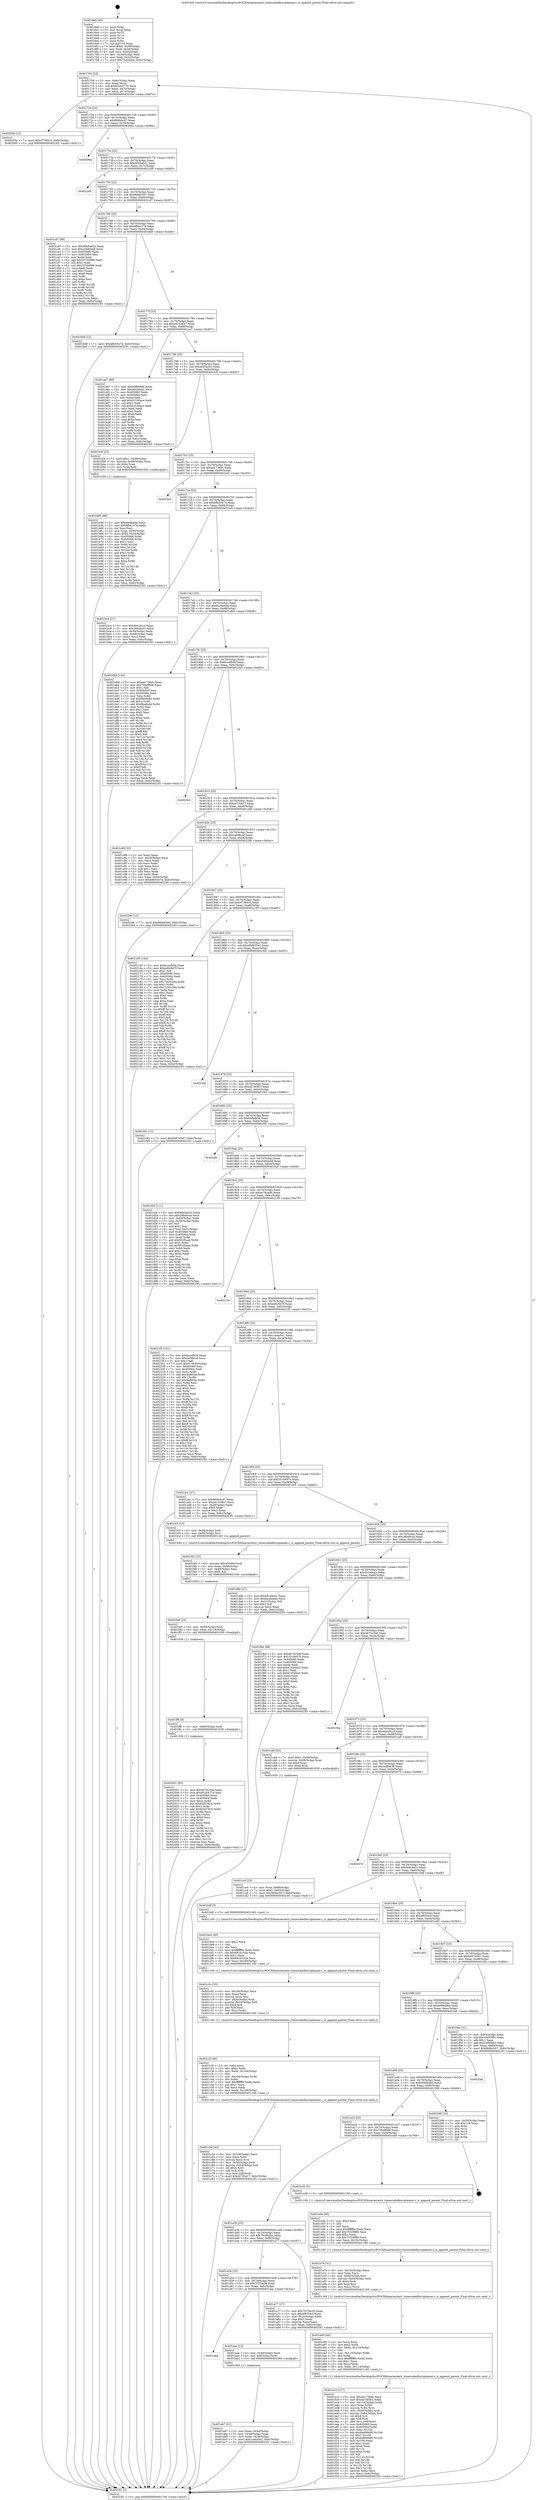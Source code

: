 digraph "0x4016e0" {
  label = "0x4016e0 (/mnt/c/Users/mathe/Desktop/tcc/POCII/binaries/extr_timescaledbsrcplanner.c_is_append_parent_Final-ollvm.out::main(0))"
  labelloc = "t"
  node[shape=record]

  Entry [label="",width=0.3,height=0.3,shape=circle,fillcolor=black,style=filled]
  "0x40170d" [label="{
     0x40170d [23]\l
     | [instrs]\l
     &nbsp;&nbsp;0x40170d \<+3\>: mov -0x6c(%rbp),%eax\l
     &nbsp;&nbsp;0x401710 \<+2\>: mov %eax,%ecx\l
     &nbsp;&nbsp;0x401712 \<+6\>: sub $0x832b477d,%ecx\l
     &nbsp;&nbsp;0x401718 \<+3\>: mov %eax,-0x70(%rbp)\l
     &nbsp;&nbsp;0x40171b \<+3\>: mov %ecx,-0x74(%rbp)\l
     &nbsp;&nbsp;0x40171e \<+6\>: je 000000000040205e \<main+0x97e\>\l
  }"]
  "0x40205e" [label="{
     0x40205e [12]\l
     | [instrs]\l
     &nbsp;&nbsp;0x40205e \<+7\>: movl $0xcf73841e,-0x6c(%rbp)\l
     &nbsp;&nbsp;0x402065 \<+5\>: jmp 00000000004023f1 \<main+0xd11\>\l
  }"]
  "0x401724" [label="{
     0x401724 [22]\l
     | [instrs]\l
     &nbsp;&nbsp;0x401724 \<+5\>: jmp 0000000000401729 \<main+0x49\>\l
     &nbsp;&nbsp;0x401729 \<+3\>: mov -0x70(%rbp),%eax\l
     &nbsp;&nbsp;0x40172c \<+5\>: sub $0x884b4c47,%eax\l
     &nbsp;&nbsp;0x401731 \<+3\>: mov %eax,-0x78(%rbp)\l
     &nbsp;&nbsp;0x401734 \<+6\>: je 000000000040206a \<main+0x98a\>\l
  }"]
  Exit [label="",width=0.3,height=0.3,shape=circle,fillcolor=black,style=filled,peripheries=2]
  "0x40206a" [label="{
     0x40206a\l
  }", style=dashed]
  "0x40173a" [label="{
     0x40173a [22]\l
     | [instrs]\l
     &nbsp;&nbsp;0x40173a \<+5\>: jmp 000000000040173f \<main+0x5f\>\l
     &nbsp;&nbsp;0x40173f \<+3\>: mov -0x70(%rbp),%eax\l
     &nbsp;&nbsp;0x401742 \<+5\>: sub $0x90b5a622,%eax\l
     &nbsp;&nbsp;0x401747 \<+3\>: mov %eax,-0x7c(%rbp)\l
     &nbsp;&nbsp;0x40174a \<+6\>: je 00000000004022d9 \<main+0xbf9\>\l
  }"]
  "0x402001" [label="{
     0x402001 [93]\l
     | [instrs]\l
     &nbsp;&nbsp;0x402001 \<+5\>: mov $0x4675c3dd,%eax\l
     &nbsp;&nbsp;0x402006 \<+5\>: mov $0x832b477d,%esi\l
     &nbsp;&nbsp;0x40200b \<+7\>: mov 0x405060,%ecx\l
     &nbsp;&nbsp;0x402012 \<+7\>: mov 0x405064,%edx\l
     &nbsp;&nbsp;0x402019 \<+3\>: mov %ecx,%r8d\l
     &nbsp;&nbsp;0x40201c \<+7\>: sub $0xfd2d7824,%r8d\l
     &nbsp;&nbsp;0x402023 \<+4\>: sub $0x1,%r8d\l
     &nbsp;&nbsp;0x402027 \<+7\>: add $0xfd2d7824,%r8d\l
     &nbsp;&nbsp;0x40202e \<+4\>: imul %r8d,%ecx\l
     &nbsp;&nbsp;0x402032 \<+3\>: and $0x1,%ecx\l
     &nbsp;&nbsp;0x402035 \<+3\>: cmp $0x0,%ecx\l
     &nbsp;&nbsp;0x402038 \<+4\>: sete %r9b\l
     &nbsp;&nbsp;0x40203c \<+3\>: cmp $0xa,%edx\l
     &nbsp;&nbsp;0x40203f \<+4\>: setl %r10b\l
     &nbsp;&nbsp;0x402043 \<+3\>: mov %r9b,%r11b\l
     &nbsp;&nbsp;0x402046 \<+3\>: and %r10b,%r11b\l
     &nbsp;&nbsp;0x402049 \<+3\>: xor %r10b,%r9b\l
     &nbsp;&nbsp;0x40204c \<+3\>: or %r9b,%r11b\l
     &nbsp;&nbsp;0x40204f \<+4\>: test $0x1,%r11b\l
     &nbsp;&nbsp;0x402053 \<+3\>: cmovne %esi,%eax\l
     &nbsp;&nbsp;0x402056 \<+3\>: mov %eax,-0x6c(%rbp)\l
     &nbsp;&nbsp;0x402059 \<+5\>: jmp 00000000004023f1 \<main+0xd11\>\l
  }"]
  "0x4022d9" [label="{
     0x4022d9\l
  }", style=dashed]
  "0x401750" [label="{
     0x401750 [22]\l
     | [instrs]\l
     &nbsp;&nbsp;0x401750 \<+5\>: jmp 0000000000401755 \<main+0x75\>\l
     &nbsp;&nbsp;0x401755 \<+3\>: mov -0x70(%rbp),%eax\l
     &nbsp;&nbsp;0x401758 \<+5\>: sub $0x9b9bc507,%eax\l
     &nbsp;&nbsp;0x40175d \<+3\>: mov %eax,-0x80(%rbp)\l
     &nbsp;&nbsp;0x401760 \<+6\>: je 0000000000401cd7 \<main+0x5f7\>\l
  }"]
  "0x401ff8" [label="{
     0x401ff8 [9]\l
     | [instrs]\l
     &nbsp;&nbsp;0x401ff8 \<+4\>: mov -0x60(%rbp),%rdi\l
     &nbsp;&nbsp;0x401ffc \<+5\>: call 0000000000401030 \<free@plt\>\l
     | [calls]\l
     &nbsp;&nbsp;0x401030 \{1\} (unknown)\l
  }"]
  "0x401cd7" [label="{
     0x401cd7 [88]\l
     | [instrs]\l
     &nbsp;&nbsp;0x401cd7 \<+5\>: mov $0x90b5a622,%eax\l
     &nbsp;&nbsp;0x401cdc \<+5\>: mov $0xe348cb48,%ecx\l
     &nbsp;&nbsp;0x401ce1 \<+7\>: mov 0x405060,%edx\l
     &nbsp;&nbsp;0x401ce8 \<+7\>: mov 0x405064,%esi\l
     &nbsp;&nbsp;0x401cef \<+2\>: mov %edx,%edi\l
     &nbsp;&nbsp;0x401cf1 \<+6\>: add $0x2375d999,%edi\l
     &nbsp;&nbsp;0x401cf7 \<+3\>: sub $0x1,%edi\l
     &nbsp;&nbsp;0x401cfa \<+6\>: sub $0x2375d999,%edi\l
     &nbsp;&nbsp;0x401d00 \<+3\>: imul %edi,%edx\l
     &nbsp;&nbsp;0x401d03 \<+3\>: and $0x1,%edx\l
     &nbsp;&nbsp;0x401d06 \<+3\>: cmp $0x0,%edx\l
     &nbsp;&nbsp;0x401d09 \<+4\>: sete %r8b\l
     &nbsp;&nbsp;0x401d0d \<+3\>: cmp $0xa,%esi\l
     &nbsp;&nbsp;0x401d10 \<+4\>: setl %r9b\l
     &nbsp;&nbsp;0x401d14 \<+3\>: mov %r8b,%r10b\l
     &nbsp;&nbsp;0x401d17 \<+3\>: and %r9b,%r10b\l
     &nbsp;&nbsp;0x401d1a \<+3\>: xor %r9b,%r8b\l
     &nbsp;&nbsp;0x401d1d \<+3\>: or %r8b,%r10b\l
     &nbsp;&nbsp;0x401d20 \<+4\>: test $0x1,%r10b\l
     &nbsp;&nbsp;0x401d24 \<+3\>: cmovne %ecx,%eax\l
     &nbsp;&nbsp;0x401d27 \<+3\>: mov %eax,-0x6c(%rbp)\l
     &nbsp;&nbsp;0x401d2a \<+5\>: jmp 00000000004023f1 \<main+0xd11\>\l
  }"]
  "0x401766" [label="{
     0x401766 [25]\l
     | [instrs]\l
     &nbsp;&nbsp;0x401766 \<+5\>: jmp 000000000040176b \<main+0x8b\>\l
     &nbsp;&nbsp;0x40176b \<+3\>: mov -0x70(%rbp),%eax\l
     &nbsp;&nbsp;0x40176e \<+5\>: sub $0x9f941378,%eax\l
     &nbsp;&nbsp;0x401773 \<+6\>: mov %eax,-0x84(%rbp)\l
     &nbsp;&nbsp;0x401779 \<+6\>: je 0000000000401bb8 \<main+0x4d8\>\l
  }"]
  "0x401fe9" [label="{
     0x401fe9 [15]\l
     | [instrs]\l
     &nbsp;&nbsp;0x401fe9 \<+4\>: mov -0x50(%rbp),%rdi\l
     &nbsp;&nbsp;0x401fed \<+6\>: mov %eax,-0x118(%rbp)\l
     &nbsp;&nbsp;0x401ff3 \<+5\>: call 0000000000401030 \<free@plt\>\l
     | [calls]\l
     &nbsp;&nbsp;0x401030 \{1\} (unknown)\l
  }"]
  "0x401bb8" [label="{
     0x401bb8 [12]\l
     | [instrs]\l
     &nbsp;&nbsp;0x401bb8 \<+7\>: movl $0xb8b55e7d,-0x6c(%rbp)\l
     &nbsp;&nbsp;0x401bbf \<+5\>: jmp 00000000004023f1 \<main+0xd11\>\l
  }"]
  "0x40177f" [label="{
     0x40177f [25]\l
     | [instrs]\l
     &nbsp;&nbsp;0x40177f \<+5\>: jmp 0000000000401784 \<main+0xa4\>\l
     &nbsp;&nbsp;0x401784 \<+3\>: mov -0x70(%rbp),%eax\l
     &nbsp;&nbsp;0x401787 \<+5\>: sub $0xa4153847,%eax\l
     &nbsp;&nbsp;0x40178c \<+6\>: mov %eax,-0x88(%rbp)\l
     &nbsp;&nbsp;0x401792 \<+6\>: je 0000000000401ae7 \<main+0x407\>\l
  }"]
  "0x401fd2" [label="{
     0x401fd2 [23]\l
     | [instrs]\l
     &nbsp;&nbsp;0x401fd2 \<+10\>: movabs $0x4030b6,%rdi\l
     &nbsp;&nbsp;0x401fdc \<+3\>: mov %eax,-0x68(%rbp)\l
     &nbsp;&nbsp;0x401fdf \<+3\>: mov -0x68(%rbp),%esi\l
     &nbsp;&nbsp;0x401fe2 \<+2\>: mov $0x0,%al\l
     &nbsp;&nbsp;0x401fe4 \<+5\>: call 0000000000401040 \<printf@plt\>\l
     | [calls]\l
     &nbsp;&nbsp;0x401040 \{1\} (unknown)\l
  }"]
  "0x401ae7" [label="{
     0x401ae7 [88]\l
     | [instrs]\l
     &nbsp;&nbsp;0x401ae7 \<+5\>: mov $0x60f9bb6e,%eax\l
     &nbsp;&nbsp;0x401aec \<+5\>: mov $0xa645acb2,%ecx\l
     &nbsp;&nbsp;0x401af1 \<+7\>: mov 0x405060,%edx\l
     &nbsp;&nbsp;0x401af8 \<+7\>: mov 0x405064,%esi\l
     &nbsp;&nbsp;0x401aff \<+2\>: mov %edx,%edi\l
     &nbsp;&nbsp;0x401b01 \<+6\>: add $0x61530ace,%edi\l
     &nbsp;&nbsp;0x401b07 \<+3\>: sub $0x1,%edi\l
     &nbsp;&nbsp;0x401b0a \<+6\>: sub $0x61530ace,%edi\l
     &nbsp;&nbsp;0x401b10 \<+3\>: imul %edi,%edx\l
     &nbsp;&nbsp;0x401b13 \<+3\>: and $0x1,%edx\l
     &nbsp;&nbsp;0x401b16 \<+3\>: cmp $0x0,%edx\l
     &nbsp;&nbsp;0x401b19 \<+4\>: sete %r8b\l
     &nbsp;&nbsp;0x401b1d \<+3\>: cmp $0xa,%esi\l
     &nbsp;&nbsp;0x401b20 \<+4\>: setl %r9b\l
     &nbsp;&nbsp;0x401b24 \<+3\>: mov %r8b,%r10b\l
     &nbsp;&nbsp;0x401b27 \<+3\>: and %r9b,%r10b\l
     &nbsp;&nbsp;0x401b2a \<+3\>: xor %r9b,%r8b\l
     &nbsp;&nbsp;0x401b2d \<+3\>: or %r8b,%r10b\l
     &nbsp;&nbsp;0x401b30 \<+4\>: test $0x1,%r10b\l
     &nbsp;&nbsp;0x401b34 \<+3\>: cmovne %ecx,%eax\l
     &nbsp;&nbsp;0x401b37 \<+3\>: mov %eax,-0x6c(%rbp)\l
     &nbsp;&nbsp;0x401b3a \<+5\>: jmp 00000000004023f1 \<main+0xd11\>\l
  }"]
  "0x401798" [label="{
     0x401798 [25]\l
     | [instrs]\l
     &nbsp;&nbsp;0x401798 \<+5\>: jmp 000000000040179d \<main+0xbd\>\l
     &nbsp;&nbsp;0x40179d \<+3\>: mov -0x70(%rbp),%eax\l
     &nbsp;&nbsp;0x4017a0 \<+5\>: sub $0xa645acb2,%eax\l
     &nbsp;&nbsp;0x4017a5 \<+6\>: mov %eax,-0x8c(%rbp)\l
     &nbsp;&nbsp;0x4017ab \<+6\>: je 0000000000401b3f \<main+0x45f\>\l
  }"]
  "0x401ec3" [label="{
     0x401ec3 [127]\l
     | [instrs]\l
     &nbsp;&nbsp;0x401ec3 \<+5\>: mov $0xad1736dc,%ecx\l
     &nbsp;&nbsp;0x401ec8 \<+5\>: mov $0xda7df361,%edx\l
     &nbsp;&nbsp;0x401ecd \<+7\>: mov -0x114(%rbp),%r8d\l
     &nbsp;&nbsp;0x401ed4 \<+4\>: imul %eax,%r8d\l
     &nbsp;&nbsp;0x401ed8 \<+3\>: movslq %r8d,%rsi\l
     &nbsp;&nbsp;0x401edb \<+4\>: mov -0x60(%rbp),%rdi\l
     &nbsp;&nbsp;0x401edf \<+4\>: movslq -0x64(%rbp),%r9\l
     &nbsp;&nbsp;0x401ee3 \<+4\>: shl $0x4,%r9\l
     &nbsp;&nbsp;0x401ee7 \<+3\>: add %r9,%rdi\l
     &nbsp;&nbsp;0x401eea \<+4\>: mov %rsi,0x8(%rdi)\l
     &nbsp;&nbsp;0x401eee \<+7\>: mov 0x405060,%eax\l
     &nbsp;&nbsp;0x401ef5 \<+8\>: mov 0x405064,%r8d\l
     &nbsp;&nbsp;0x401efd \<+3\>: mov %eax,%r10d\l
     &nbsp;&nbsp;0x401f00 \<+7\>: add $0xba699490,%r10d\l
     &nbsp;&nbsp;0x401f07 \<+4\>: sub $0x1,%r10d\l
     &nbsp;&nbsp;0x401f0b \<+7\>: sub $0xba699490,%r10d\l
     &nbsp;&nbsp;0x401f12 \<+4\>: imul %r10d,%eax\l
     &nbsp;&nbsp;0x401f16 \<+3\>: and $0x1,%eax\l
     &nbsp;&nbsp;0x401f19 \<+3\>: cmp $0x0,%eax\l
     &nbsp;&nbsp;0x401f1c \<+4\>: sete %r11b\l
     &nbsp;&nbsp;0x401f20 \<+4\>: cmp $0xa,%r8d\l
     &nbsp;&nbsp;0x401f24 \<+3\>: setl %bl\l
     &nbsp;&nbsp;0x401f27 \<+3\>: mov %r11b,%r14b\l
     &nbsp;&nbsp;0x401f2a \<+3\>: and %bl,%r14b\l
     &nbsp;&nbsp;0x401f2d \<+3\>: xor %bl,%r11b\l
     &nbsp;&nbsp;0x401f30 \<+3\>: or %r11b,%r14b\l
     &nbsp;&nbsp;0x401f33 \<+4\>: test $0x1,%r14b\l
     &nbsp;&nbsp;0x401f37 \<+3\>: cmovne %edx,%ecx\l
     &nbsp;&nbsp;0x401f3a \<+3\>: mov %ecx,-0x6c(%rbp)\l
     &nbsp;&nbsp;0x401f3d \<+5\>: jmp 00000000004023f1 \<main+0xd11\>\l
  }"]
  "0x401b3f" [label="{
     0x401b3f [23]\l
     | [instrs]\l
     &nbsp;&nbsp;0x401b3f \<+7\>: movl $0x1,-0x48(%rbp)\l
     &nbsp;&nbsp;0x401b46 \<+4\>: movslq -0x48(%rbp),%rax\l
     &nbsp;&nbsp;0x401b4a \<+4\>: shl $0x4,%rax\l
     &nbsp;&nbsp;0x401b4e \<+3\>: mov %rax,%rdi\l
     &nbsp;&nbsp;0x401b51 \<+5\>: call 0000000000401050 \<malloc@plt\>\l
     | [calls]\l
     &nbsp;&nbsp;0x401050 \{1\} (unknown)\l
  }"]
  "0x4017b1" [label="{
     0x4017b1 [25]\l
     | [instrs]\l
     &nbsp;&nbsp;0x4017b1 \<+5\>: jmp 00000000004017b6 \<main+0xd6\>\l
     &nbsp;&nbsp;0x4017b6 \<+3\>: mov -0x70(%rbp),%eax\l
     &nbsp;&nbsp;0x4017b9 \<+5\>: sub $0xad1736dc,%eax\l
     &nbsp;&nbsp;0x4017be \<+6\>: mov %eax,-0x90(%rbp)\l
     &nbsp;&nbsp;0x4017c4 \<+6\>: je 00000000004022e5 \<main+0xc05\>\l
  }"]
  "0x401e95" [label="{
     0x401e95 [46]\l
     | [instrs]\l
     &nbsp;&nbsp;0x401e95 \<+2\>: xor %ecx,%ecx\l
     &nbsp;&nbsp;0x401e97 \<+5\>: mov $0x2,%edx\l
     &nbsp;&nbsp;0x401e9c \<+6\>: mov %edx,-0x110(%rbp)\l
     &nbsp;&nbsp;0x401ea2 \<+1\>: cltd\l
     &nbsp;&nbsp;0x401ea3 \<+7\>: mov -0x110(%rbp),%r8d\l
     &nbsp;&nbsp;0x401eaa \<+3\>: idiv %r8d\l
     &nbsp;&nbsp;0x401ead \<+6\>: imul $0xfffffffe,%edx,%edx\l
     &nbsp;&nbsp;0x401eb3 \<+3\>: sub $0x1,%ecx\l
     &nbsp;&nbsp;0x401eb6 \<+2\>: sub %ecx,%edx\l
     &nbsp;&nbsp;0x401eb8 \<+6\>: mov %edx,-0x114(%rbp)\l
     &nbsp;&nbsp;0x401ebe \<+5\>: call 0000000000401160 \<next_i\>\l
     | [calls]\l
     &nbsp;&nbsp;0x401160 \{1\} (/mnt/c/Users/mathe/Desktop/tcc/POCII/binaries/extr_timescaledbsrcplanner.c_is_append_parent_Final-ollvm.out::next_i)\l
  }"]
  "0x4022e5" [label="{
     0x4022e5\l
  }", style=dashed]
  "0x4017ca" [label="{
     0x4017ca [25]\l
     | [instrs]\l
     &nbsp;&nbsp;0x4017ca \<+5\>: jmp 00000000004017cf \<main+0xef\>\l
     &nbsp;&nbsp;0x4017cf \<+3\>: mov -0x70(%rbp),%eax\l
     &nbsp;&nbsp;0x4017d2 \<+5\>: sub $0xb8b55e7d,%eax\l
     &nbsp;&nbsp;0x4017d7 \<+6\>: mov %eax,-0x94(%rbp)\l
     &nbsp;&nbsp;0x4017dd \<+6\>: je 0000000000401bc4 \<main+0x4e4\>\l
  }"]
  "0x401e76" [label="{
     0x401e76 [31]\l
     | [instrs]\l
     &nbsp;&nbsp;0x401e76 \<+6\>: mov -0x10c(%rbp),%ecx\l
     &nbsp;&nbsp;0x401e7c \<+3\>: imul %eax,%ecx\l
     &nbsp;&nbsp;0x401e7f \<+4\>: mov -0x60(%rbp),%rsi\l
     &nbsp;&nbsp;0x401e83 \<+4\>: movslq -0x64(%rbp),%rdi\l
     &nbsp;&nbsp;0x401e87 \<+4\>: shl $0x4,%rdi\l
     &nbsp;&nbsp;0x401e8b \<+3\>: add %rdi,%rsi\l
     &nbsp;&nbsp;0x401e8e \<+2\>: mov %ecx,(%rsi)\l
     &nbsp;&nbsp;0x401e90 \<+5\>: call 0000000000401160 \<next_i\>\l
     | [calls]\l
     &nbsp;&nbsp;0x401160 \{1\} (/mnt/c/Users/mathe/Desktop/tcc/POCII/binaries/extr_timescaledbsrcplanner.c_is_append_parent_Final-ollvm.out::next_i)\l
  }"]
  "0x401bc4" [label="{
     0x401bc4 [27]\l
     | [instrs]\l
     &nbsp;&nbsp;0x401bc4 \<+5\>: mov $0x4be2d1cf,%eax\l
     &nbsp;&nbsp;0x401bc9 \<+5\>: mov $0x4ebca431,%ecx\l
     &nbsp;&nbsp;0x401bce \<+3\>: mov -0x54(%rbp),%edx\l
     &nbsp;&nbsp;0x401bd1 \<+3\>: cmp -0x48(%rbp),%edx\l
     &nbsp;&nbsp;0x401bd4 \<+3\>: cmovl %ecx,%eax\l
     &nbsp;&nbsp;0x401bd7 \<+3\>: mov %eax,-0x6c(%rbp)\l
     &nbsp;&nbsp;0x401bda \<+5\>: jmp 00000000004023f1 \<main+0xd11\>\l
  }"]
  "0x4017e3" [label="{
     0x4017e3 [25]\l
     | [instrs]\l
     &nbsp;&nbsp;0x4017e3 \<+5\>: jmp 00000000004017e8 \<main+0x108\>\l
     &nbsp;&nbsp;0x4017e8 \<+3\>: mov -0x70(%rbp),%eax\l
     &nbsp;&nbsp;0x4017eb \<+5\>: sub $0xba3da4da,%eax\l
     &nbsp;&nbsp;0x4017f0 \<+6\>: mov %eax,-0x98(%rbp)\l
     &nbsp;&nbsp;0x4017f6 \<+6\>: je 0000000000401db9 \<main+0x6d9\>\l
  }"]
  "0x401e4e" [label="{
     0x401e4e [40]\l
     | [instrs]\l
     &nbsp;&nbsp;0x401e4e \<+5\>: mov $0x2,%ecx\l
     &nbsp;&nbsp;0x401e53 \<+1\>: cltd\l
     &nbsp;&nbsp;0x401e54 \<+2\>: idiv %ecx\l
     &nbsp;&nbsp;0x401e56 \<+6\>: imul $0xfffffffe,%edx,%ecx\l
     &nbsp;&nbsp;0x401e5c \<+6\>: add $0x75329f86,%ecx\l
     &nbsp;&nbsp;0x401e62 \<+3\>: add $0x1,%ecx\l
     &nbsp;&nbsp;0x401e65 \<+6\>: sub $0x75329f86,%ecx\l
     &nbsp;&nbsp;0x401e6b \<+6\>: mov %ecx,-0x10c(%rbp)\l
     &nbsp;&nbsp;0x401e71 \<+5\>: call 0000000000401160 \<next_i\>\l
     | [calls]\l
     &nbsp;&nbsp;0x401160 \{1\} (/mnt/c/Users/mathe/Desktop/tcc/POCII/binaries/extr_timescaledbsrcplanner.c_is_append_parent_Final-ollvm.out::next_i)\l
  }"]
  "0x401db9" [label="{
     0x401db9 [144]\l
     | [instrs]\l
     &nbsp;&nbsp;0x401db9 \<+5\>: mov $0xad1736dc,%eax\l
     &nbsp;&nbsp;0x401dbe \<+5\>: mov $0x70bd9fd6,%ecx\l
     &nbsp;&nbsp;0x401dc3 \<+2\>: mov $0x1,%dl\l
     &nbsp;&nbsp;0x401dc5 \<+7\>: mov 0x405060,%esi\l
     &nbsp;&nbsp;0x401dcc \<+7\>: mov 0x405064,%edi\l
     &nbsp;&nbsp;0x401dd3 \<+3\>: mov %esi,%r8d\l
     &nbsp;&nbsp;0x401dd6 \<+7\>: sub $0xf8eefe4d,%r8d\l
     &nbsp;&nbsp;0x401ddd \<+4\>: sub $0x1,%r8d\l
     &nbsp;&nbsp;0x401de1 \<+7\>: add $0xf8eefe4d,%r8d\l
     &nbsp;&nbsp;0x401de8 \<+4\>: imul %r8d,%esi\l
     &nbsp;&nbsp;0x401dec \<+3\>: and $0x1,%esi\l
     &nbsp;&nbsp;0x401def \<+3\>: cmp $0x0,%esi\l
     &nbsp;&nbsp;0x401df2 \<+4\>: sete %r9b\l
     &nbsp;&nbsp;0x401df6 \<+3\>: cmp $0xa,%edi\l
     &nbsp;&nbsp;0x401df9 \<+4\>: setl %r10b\l
     &nbsp;&nbsp;0x401dfd \<+3\>: mov %r9b,%r11b\l
     &nbsp;&nbsp;0x401e00 \<+4\>: xor $0xff,%r11b\l
     &nbsp;&nbsp;0x401e04 \<+3\>: mov %r10b,%bl\l
     &nbsp;&nbsp;0x401e07 \<+3\>: xor $0xff,%bl\l
     &nbsp;&nbsp;0x401e0a \<+3\>: xor $0x0,%dl\l
     &nbsp;&nbsp;0x401e0d \<+3\>: mov %r11b,%r14b\l
     &nbsp;&nbsp;0x401e10 \<+4\>: and $0x0,%r14b\l
     &nbsp;&nbsp;0x401e14 \<+3\>: and %dl,%r9b\l
     &nbsp;&nbsp;0x401e17 \<+3\>: mov %bl,%r15b\l
     &nbsp;&nbsp;0x401e1a \<+4\>: and $0x0,%r15b\l
     &nbsp;&nbsp;0x401e1e \<+3\>: and %dl,%r10b\l
     &nbsp;&nbsp;0x401e21 \<+3\>: or %r9b,%r14b\l
     &nbsp;&nbsp;0x401e24 \<+3\>: or %r10b,%r15b\l
     &nbsp;&nbsp;0x401e27 \<+3\>: xor %r15b,%r14b\l
     &nbsp;&nbsp;0x401e2a \<+3\>: or %bl,%r11b\l
     &nbsp;&nbsp;0x401e2d \<+4\>: xor $0xff,%r11b\l
     &nbsp;&nbsp;0x401e31 \<+3\>: or $0x0,%dl\l
     &nbsp;&nbsp;0x401e34 \<+3\>: and %dl,%r11b\l
     &nbsp;&nbsp;0x401e37 \<+3\>: or %r11b,%r14b\l
     &nbsp;&nbsp;0x401e3a \<+4\>: test $0x1,%r14b\l
     &nbsp;&nbsp;0x401e3e \<+3\>: cmovne %ecx,%eax\l
     &nbsp;&nbsp;0x401e41 \<+3\>: mov %eax,-0x6c(%rbp)\l
     &nbsp;&nbsp;0x401e44 \<+5\>: jmp 00000000004023f1 \<main+0xd11\>\l
  }"]
  "0x4017fc" [label="{
     0x4017fc [25]\l
     | [instrs]\l
     &nbsp;&nbsp;0x4017fc \<+5\>: jmp 0000000000401801 \<main+0x121\>\l
     &nbsp;&nbsp;0x401801 \<+3\>: mov -0x70(%rbp),%eax\l
     &nbsp;&nbsp;0x401804 \<+5\>: sub $0xbccefb5b,%eax\l
     &nbsp;&nbsp;0x401809 \<+6\>: mov %eax,-0x9c(%rbp)\l
     &nbsp;&nbsp;0x40180f \<+6\>: je 00000000004023e3 \<main+0xd03\>\l
  }"]
  "0x401cc0" [label="{
     0x401cc0 [23]\l
     | [instrs]\l
     &nbsp;&nbsp;0x401cc0 \<+4\>: mov %rax,-0x60(%rbp)\l
     &nbsp;&nbsp;0x401cc4 \<+7\>: movl $0x0,-0x64(%rbp)\l
     &nbsp;&nbsp;0x401ccb \<+7\>: movl $0x9b9bc507,-0x6c(%rbp)\l
     &nbsp;&nbsp;0x401cd2 \<+5\>: jmp 00000000004023f1 \<main+0xd11\>\l
  }"]
  "0x4023e3" [label="{
     0x4023e3\l
  }", style=dashed]
  "0x401815" [label="{
     0x401815 [25]\l
     | [instrs]\l
     &nbsp;&nbsp;0x401815 \<+5\>: jmp 000000000040181a \<main+0x13a\>\l
     &nbsp;&nbsp;0x40181a \<+3\>: mov -0x70(%rbp),%eax\l
     &nbsp;&nbsp;0x40181d \<+5\>: sub $0xcb735a17,%eax\l
     &nbsp;&nbsp;0x401822 \<+6\>: mov %eax,-0xa0(%rbp)\l
     &nbsp;&nbsp;0x401828 \<+6\>: je 0000000000401c88 \<main+0x5a8\>\l
  }"]
  "0x401c5d" [label="{
     0x401c5d [43]\l
     | [instrs]\l
     &nbsp;&nbsp;0x401c5d \<+6\>: mov -0x108(%rbp),%ecx\l
     &nbsp;&nbsp;0x401c63 \<+3\>: imul %eax,%ecx\l
     &nbsp;&nbsp;0x401c66 \<+3\>: movslq %ecx,%rsi\l
     &nbsp;&nbsp;0x401c69 \<+4\>: mov -0x50(%rbp),%rdi\l
     &nbsp;&nbsp;0x401c6d \<+4\>: movslq -0x54(%rbp),%r8\l
     &nbsp;&nbsp;0x401c71 \<+4\>: shl $0x4,%r8\l
     &nbsp;&nbsp;0x401c75 \<+3\>: add %r8,%rdi\l
     &nbsp;&nbsp;0x401c78 \<+4\>: mov %rsi,0x8(%rdi)\l
     &nbsp;&nbsp;0x401c7c \<+7\>: movl $0xcb735a17,-0x6c(%rbp)\l
     &nbsp;&nbsp;0x401c83 \<+5\>: jmp 00000000004023f1 \<main+0xd11\>\l
  }"]
  "0x401c88" [label="{
     0x401c88 [33]\l
     | [instrs]\l
     &nbsp;&nbsp;0x401c88 \<+2\>: xor %eax,%eax\l
     &nbsp;&nbsp;0x401c8a \<+3\>: mov -0x54(%rbp),%ecx\l
     &nbsp;&nbsp;0x401c8d \<+2\>: mov %eax,%edx\l
     &nbsp;&nbsp;0x401c8f \<+2\>: sub %ecx,%edx\l
     &nbsp;&nbsp;0x401c91 \<+2\>: mov %eax,%ecx\l
     &nbsp;&nbsp;0x401c93 \<+3\>: sub $0x1,%ecx\l
     &nbsp;&nbsp;0x401c96 \<+2\>: add %ecx,%edx\l
     &nbsp;&nbsp;0x401c98 \<+2\>: sub %edx,%eax\l
     &nbsp;&nbsp;0x401c9a \<+3\>: mov %eax,-0x54(%rbp)\l
     &nbsp;&nbsp;0x401c9d \<+7\>: movl $0xb8b55e7d,-0x6c(%rbp)\l
     &nbsp;&nbsp;0x401ca4 \<+5\>: jmp 00000000004023f1 \<main+0xd11\>\l
  }"]
  "0x40182e" [label="{
     0x40182e [25]\l
     | [instrs]\l
     &nbsp;&nbsp;0x40182e \<+5\>: jmp 0000000000401833 \<main+0x153\>\l
     &nbsp;&nbsp;0x401833 \<+3\>: mov -0x70(%rbp),%eax\l
     &nbsp;&nbsp;0x401836 \<+5\>: sub $0xce09bcaf,%eax\l
     &nbsp;&nbsp;0x40183b \<+6\>: mov %eax,-0xa4(%rbp)\l
     &nbsp;&nbsp;0x401841 \<+6\>: je 000000000040228c \<main+0xbac\>\l
  }"]
  "0x401c2f" [label="{
     0x401c2f [46]\l
     | [instrs]\l
     &nbsp;&nbsp;0x401c2f \<+2\>: xor %ecx,%ecx\l
     &nbsp;&nbsp;0x401c31 \<+5\>: mov $0x2,%edx\l
     &nbsp;&nbsp;0x401c36 \<+6\>: mov %edx,-0x104(%rbp)\l
     &nbsp;&nbsp;0x401c3c \<+1\>: cltd\l
     &nbsp;&nbsp;0x401c3d \<+7\>: mov -0x104(%rbp),%r9d\l
     &nbsp;&nbsp;0x401c44 \<+3\>: idiv %r9d\l
     &nbsp;&nbsp;0x401c47 \<+6\>: imul $0xfffffffe,%edx,%edx\l
     &nbsp;&nbsp;0x401c4d \<+3\>: sub $0x1,%ecx\l
     &nbsp;&nbsp;0x401c50 \<+2\>: sub %ecx,%edx\l
     &nbsp;&nbsp;0x401c52 \<+6\>: mov %edx,-0x108(%rbp)\l
     &nbsp;&nbsp;0x401c58 \<+5\>: call 0000000000401160 \<next_i\>\l
     | [calls]\l
     &nbsp;&nbsp;0x401160 \{1\} (/mnt/c/Users/mathe/Desktop/tcc/POCII/binaries/extr_timescaledbsrcplanner.c_is_append_parent_Final-ollvm.out::next_i)\l
  }"]
  "0x40228c" [label="{
     0x40228c [12]\l
     | [instrs]\l
     &nbsp;&nbsp;0x40228c \<+7\>: movl $0x66be646d,-0x6c(%rbp)\l
     &nbsp;&nbsp;0x402293 \<+5\>: jmp 00000000004023f1 \<main+0xd11\>\l
  }"]
  "0x401847" [label="{
     0x401847 [25]\l
     | [instrs]\l
     &nbsp;&nbsp;0x401847 \<+5\>: jmp 000000000040184c \<main+0x16c\>\l
     &nbsp;&nbsp;0x40184c \<+3\>: mov -0x70(%rbp),%eax\l
     &nbsp;&nbsp;0x40184f \<+5\>: sub $0xcf73841e,%eax\l
     &nbsp;&nbsp;0x401854 \<+6\>: mov %eax,-0xa8(%rbp)\l
     &nbsp;&nbsp;0x40185a \<+6\>: je 0000000000402165 \<main+0xa85\>\l
  }"]
  "0x401c0c" [label="{
     0x401c0c [35]\l
     | [instrs]\l
     &nbsp;&nbsp;0x401c0c \<+6\>: mov -0x100(%rbp),%ecx\l
     &nbsp;&nbsp;0x401c12 \<+3\>: imul %eax,%ecx\l
     &nbsp;&nbsp;0x401c15 \<+3\>: movslq %ecx,%rsi\l
     &nbsp;&nbsp;0x401c18 \<+4\>: mov -0x50(%rbp),%rdi\l
     &nbsp;&nbsp;0x401c1c \<+4\>: movslq -0x54(%rbp),%r8\l
     &nbsp;&nbsp;0x401c20 \<+4\>: shl $0x4,%r8\l
     &nbsp;&nbsp;0x401c24 \<+3\>: add %r8,%rdi\l
     &nbsp;&nbsp;0x401c27 \<+3\>: mov %rsi,(%rdi)\l
     &nbsp;&nbsp;0x401c2a \<+5\>: call 0000000000401160 \<next_i\>\l
     | [calls]\l
     &nbsp;&nbsp;0x401160 \{1\} (/mnt/c/Users/mathe/Desktop/tcc/POCII/binaries/extr_timescaledbsrcplanner.c_is_append_parent_Final-ollvm.out::next_i)\l
  }"]
  "0x402165" [label="{
     0x402165 [144]\l
     | [instrs]\l
     &nbsp;&nbsp;0x402165 \<+5\>: mov $0xbccefb5b,%eax\l
     &nbsp;&nbsp;0x40216a \<+5\>: mov $0xed6c6d7f,%ecx\l
     &nbsp;&nbsp;0x40216f \<+2\>: mov $0x1,%dl\l
     &nbsp;&nbsp;0x402171 \<+7\>: mov 0x405060,%esi\l
     &nbsp;&nbsp;0x402178 \<+7\>: mov 0x405064,%edi\l
     &nbsp;&nbsp;0x40217f \<+3\>: mov %esi,%r8d\l
     &nbsp;&nbsp;0x402182 \<+7\>: sub $0x72d3c284,%r8d\l
     &nbsp;&nbsp;0x402189 \<+4\>: sub $0x1,%r8d\l
     &nbsp;&nbsp;0x40218d \<+7\>: add $0x72d3c284,%r8d\l
     &nbsp;&nbsp;0x402194 \<+4\>: imul %r8d,%esi\l
     &nbsp;&nbsp;0x402198 \<+3\>: and $0x1,%esi\l
     &nbsp;&nbsp;0x40219b \<+3\>: cmp $0x0,%esi\l
     &nbsp;&nbsp;0x40219e \<+4\>: sete %r9b\l
     &nbsp;&nbsp;0x4021a2 \<+3\>: cmp $0xa,%edi\l
     &nbsp;&nbsp;0x4021a5 \<+4\>: setl %r10b\l
     &nbsp;&nbsp;0x4021a9 \<+3\>: mov %r9b,%r11b\l
     &nbsp;&nbsp;0x4021ac \<+4\>: xor $0xff,%r11b\l
     &nbsp;&nbsp;0x4021b0 \<+3\>: mov %r10b,%bl\l
     &nbsp;&nbsp;0x4021b3 \<+3\>: xor $0xff,%bl\l
     &nbsp;&nbsp;0x4021b6 \<+3\>: xor $0x1,%dl\l
     &nbsp;&nbsp;0x4021b9 \<+3\>: mov %r11b,%r14b\l
     &nbsp;&nbsp;0x4021bc \<+4\>: and $0xff,%r14b\l
     &nbsp;&nbsp;0x4021c0 \<+3\>: and %dl,%r9b\l
     &nbsp;&nbsp;0x4021c3 \<+3\>: mov %bl,%r15b\l
     &nbsp;&nbsp;0x4021c6 \<+4\>: and $0xff,%r15b\l
     &nbsp;&nbsp;0x4021ca \<+3\>: and %dl,%r10b\l
     &nbsp;&nbsp;0x4021cd \<+3\>: or %r9b,%r14b\l
     &nbsp;&nbsp;0x4021d0 \<+3\>: or %r10b,%r15b\l
     &nbsp;&nbsp;0x4021d3 \<+3\>: xor %r15b,%r14b\l
     &nbsp;&nbsp;0x4021d6 \<+3\>: or %bl,%r11b\l
     &nbsp;&nbsp;0x4021d9 \<+4\>: xor $0xff,%r11b\l
     &nbsp;&nbsp;0x4021dd \<+3\>: or $0x1,%dl\l
     &nbsp;&nbsp;0x4021e0 \<+3\>: and %dl,%r11b\l
     &nbsp;&nbsp;0x4021e3 \<+3\>: or %r11b,%r14b\l
     &nbsp;&nbsp;0x4021e6 \<+4\>: test $0x1,%r14b\l
     &nbsp;&nbsp;0x4021ea \<+3\>: cmovne %ecx,%eax\l
     &nbsp;&nbsp;0x4021ed \<+3\>: mov %eax,-0x6c(%rbp)\l
     &nbsp;&nbsp;0x4021f0 \<+5\>: jmp 00000000004023f1 \<main+0xd11\>\l
  }"]
  "0x401860" [label="{
     0x401860 [25]\l
     | [instrs]\l
     &nbsp;&nbsp;0x401860 \<+5\>: jmp 0000000000401865 \<main+0x185\>\l
     &nbsp;&nbsp;0x401865 \<+3\>: mov -0x70(%rbp),%eax\l
     &nbsp;&nbsp;0x401868 \<+5\>: sub $0xd5dd3541,%eax\l
     &nbsp;&nbsp;0x40186d \<+6\>: mov %eax,-0xac(%rbp)\l
     &nbsp;&nbsp;0x401873 \<+6\>: je 00000000004023d2 \<main+0xcf2\>\l
  }"]
  "0x401be4" [label="{
     0x401be4 [40]\l
     | [instrs]\l
     &nbsp;&nbsp;0x401be4 \<+5\>: mov $0x2,%ecx\l
     &nbsp;&nbsp;0x401be9 \<+1\>: cltd\l
     &nbsp;&nbsp;0x401bea \<+2\>: idiv %ecx\l
     &nbsp;&nbsp;0x401bec \<+6\>: imul $0xfffffffe,%edx,%ecx\l
     &nbsp;&nbsp;0x401bf2 \<+6\>: sub $0x6816102e,%ecx\l
     &nbsp;&nbsp;0x401bf8 \<+3\>: add $0x1,%ecx\l
     &nbsp;&nbsp;0x401bfb \<+6\>: add $0x6816102e,%ecx\l
     &nbsp;&nbsp;0x401c01 \<+6\>: mov %ecx,-0x100(%rbp)\l
     &nbsp;&nbsp;0x401c07 \<+5\>: call 0000000000401160 \<next_i\>\l
     | [calls]\l
     &nbsp;&nbsp;0x401160 \{1\} (/mnt/c/Users/mathe/Desktop/tcc/POCII/binaries/extr_timescaledbsrcplanner.c_is_append_parent_Final-ollvm.out::next_i)\l
  }"]
  "0x4023d2" [label="{
     0x4023d2\l
  }", style=dashed]
  "0x401879" [label="{
     0x401879 [25]\l
     | [instrs]\l
     &nbsp;&nbsp;0x401879 \<+5\>: jmp 000000000040187e \<main+0x19e\>\l
     &nbsp;&nbsp;0x40187e \<+3\>: mov -0x70(%rbp),%eax\l
     &nbsp;&nbsp;0x401881 \<+5\>: sub $0xda7df361,%eax\l
     &nbsp;&nbsp;0x401886 \<+6\>: mov %eax,-0xb0(%rbp)\l
     &nbsp;&nbsp;0x40188c \<+6\>: je 0000000000401f42 \<main+0x862\>\l
  }"]
  "0x401b56" [label="{
     0x401b56 [98]\l
     | [instrs]\l
     &nbsp;&nbsp;0x401b56 \<+5\>: mov $0x60f9bb6e,%ecx\l
     &nbsp;&nbsp;0x401b5b \<+5\>: mov $0x9f941378,%edx\l
     &nbsp;&nbsp;0x401b60 \<+2\>: xor %esi,%esi\l
     &nbsp;&nbsp;0x401b62 \<+4\>: mov %rax,-0x50(%rbp)\l
     &nbsp;&nbsp;0x401b66 \<+7\>: movl $0x0,-0x54(%rbp)\l
     &nbsp;&nbsp;0x401b6d \<+8\>: mov 0x405060,%r8d\l
     &nbsp;&nbsp;0x401b75 \<+8\>: mov 0x405064,%r9d\l
     &nbsp;&nbsp;0x401b7d \<+3\>: sub $0x1,%esi\l
     &nbsp;&nbsp;0x401b80 \<+3\>: mov %r8d,%r10d\l
     &nbsp;&nbsp;0x401b83 \<+3\>: add %esi,%r10d\l
     &nbsp;&nbsp;0x401b86 \<+4\>: imul %r10d,%r8d\l
     &nbsp;&nbsp;0x401b8a \<+4\>: and $0x1,%r8d\l
     &nbsp;&nbsp;0x401b8e \<+4\>: cmp $0x0,%r8d\l
     &nbsp;&nbsp;0x401b92 \<+4\>: sete %r11b\l
     &nbsp;&nbsp;0x401b96 \<+4\>: cmp $0xa,%r9d\l
     &nbsp;&nbsp;0x401b9a \<+3\>: setl %bl\l
     &nbsp;&nbsp;0x401b9d \<+3\>: mov %r11b,%r14b\l
     &nbsp;&nbsp;0x401ba0 \<+3\>: and %bl,%r14b\l
     &nbsp;&nbsp;0x401ba3 \<+3\>: xor %bl,%r11b\l
     &nbsp;&nbsp;0x401ba6 \<+3\>: or %r11b,%r14b\l
     &nbsp;&nbsp;0x401ba9 \<+4\>: test $0x1,%r14b\l
     &nbsp;&nbsp;0x401bad \<+3\>: cmovne %edx,%ecx\l
     &nbsp;&nbsp;0x401bb0 \<+3\>: mov %ecx,-0x6c(%rbp)\l
     &nbsp;&nbsp;0x401bb3 \<+5\>: jmp 00000000004023f1 \<main+0xd11\>\l
  }"]
  "0x401f42" [label="{
     0x401f42 [12]\l
     | [instrs]\l
     &nbsp;&nbsp;0x401f42 \<+7\>: movl $0x6067d3d7,-0x6c(%rbp)\l
     &nbsp;&nbsp;0x401f49 \<+5\>: jmp 00000000004023f1 \<main+0xd11\>\l
  }"]
  "0x401892" [label="{
     0x401892 [25]\l
     | [instrs]\l
     &nbsp;&nbsp;0x401892 \<+5\>: jmp 0000000000401897 \<main+0x1b7\>\l
     &nbsp;&nbsp;0x401897 \<+3\>: mov -0x70(%rbp),%eax\l
     &nbsp;&nbsp;0x40189a \<+5\>: sub $0xdefbfb5d,%eax\l
     &nbsp;&nbsp;0x40189f \<+6\>: mov %eax,-0xb4(%rbp)\l
     &nbsp;&nbsp;0x4018a5 \<+6\>: je 00000000004020fc \<main+0xa1c\>\l
  }"]
  "0x401ab7" [label="{
     0x401ab7 [21]\l
     | [instrs]\l
     &nbsp;&nbsp;0x401ab7 \<+3\>: mov %eax,-0x44(%rbp)\l
     &nbsp;&nbsp;0x401aba \<+3\>: mov -0x44(%rbp),%eax\l
     &nbsp;&nbsp;0x401abd \<+3\>: mov %eax,-0x28(%rbp)\l
     &nbsp;&nbsp;0x401ac0 \<+7\>: movl $0x1ca4a5e1,-0x6c(%rbp)\l
     &nbsp;&nbsp;0x401ac7 \<+5\>: jmp 00000000004023f1 \<main+0xd11\>\l
  }"]
  "0x4020fc" [label="{
     0x4020fc\l
  }", style=dashed]
  "0x4018ab" [label="{
     0x4018ab [25]\l
     | [instrs]\l
     &nbsp;&nbsp;0x4018ab \<+5\>: jmp 00000000004018b0 \<main+0x1d0\>\l
     &nbsp;&nbsp;0x4018b0 \<+3\>: mov -0x70(%rbp),%eax\l
     &nbsp;&nbsp;0x4018b3 \<+5\>: sub $0xe348cb48,%eax\l
     &nbsp;&nbsp;0x4018b8 \<+6\>: mov %eax,-0xb8(%rbp)\l
     &nbsp;&nbsp;0x4018be \<+6\>: je 0000000000401d2f \<main+0x64f\>\l
  }"]
  "0x401a6d" [label="{
     0x401a6d\l
  }", style=dashed]
  "0x401d2f" [label="{
     0x401d2f [111]\l
     | [instrs]\l
     &nbsp;&nbsp;0x401d2f \<+5\>: mov $0x90b5a622,%eax\l
     &nbsp;&nbsp;0x401d34 \<+5\>: mov $0x38b9fcae,%ecx\l
     &nbsp;&nbsp;0x401d39 \<+3\>: mov -0x64(%rbp),%edx\l
     &nbsp;&nbsp;0x401d3c \<+3\>: cmp -0x58(%rbp),%edx\l
     &nbsp;&nbsp;0x401d3f \<+4\>: setl %sil\l
     &nbsp;&nbsp;0x401d43 \<+4\>: and $0x1,%sil\l
     &nbsp;&nbsp;0x401d47 \<+4\>: mov %sil,-0x21(%rbp)\l
     &nbsp;&nbsp;0x401d4b \<+7\>: mov 0x405060,%edx\l
     &nbsp;&nbsp;0x401d52 \<+7\>: mov 0x405064,%edi\l
     &nbsp;&nbsp;0x401d59 \<+3\>: mov %edx,%r8d\l
     &nbsp;&nbsp;0x401d5c \<+7\>: add $0xf01f5aae,%r8d\l
     &nbsp;&nbsp;0x401d63 \<+4\>: sub $0x1,%r8d\l
     &nbsp;&nbsp;0x401d67 \<+7\>: sub $0xf01f5aae,%r8d\l
     &nbsp;&nbsp;0x401d6e \<+4\>: imul %r8d,%edx\l
     &nbsp;&nbsp;0x401d72 \<+3\>: and $0x1,%edx\l
     &nbsp;&nbsp;0x401d75 \<+3\>: cmp $0x0,%edx\l
     &nbsp;&nbsp;0x401d78 \<+4\>: sete %sil\l
     &nbsp;&nbsp;0x401d7c \<+3\>: cmp $0xa,%edi\l
     &nbsp;&nbsp;0x401d7f \<+4\>: setl %r9b\l
     &nbsp;&nbsp;0x401d83 \<+3\>: mov %sil,%r10b\l
     &nbsp;&nbsp;0x401d86 \<+3\>: and %r9b,%r10b\l
     &nbsp;&nbsp;0x401d89 \<+3\>: xor %r9b,%sil\l
     &nbsp;&nbsp;0x401d8c \<+3\>: or %sil,%r10b\l
     &nbsp;&nbsp;0x401d8f \<+4\>: test $0x1,%r10b\l
     &nbsp;&nbsp;0x401d93 \<+3\>: cmovne %ecx,%eax\l
     &nbsp;&nbsp;0x401d96 \<+3\>: mov %eax,-0x6c(%rbp)\l
     &nbsp;&nbsp;0x401d99 \<+5\>: jmp 00000000004023f1 \<main+0xd11\>\l
  }"]
  "0x4018c4" [label="{
     0x4018c4 [25]\l
     | [instrs]\l
     &nbsp;&nbsp;0x4018c4 \<+5\>: jmp 00000000004018c9 \<main+0x1e9\>\l
     &nbsp;&nbsp;0x4018c9 \<+3\>: mov -0x70(%rbp),%eax\l
     &nbsp;&nbsp;0x4018cc \<+5\>: sub $0xec78cad0,%eax\l
     &nbsp;&nbsp;0x4018d1 \<+6\>: mov %eax,-0xbc(%rbp)\l
     &nbsp;&nbsp;0x4018d7 \<+6\>: je 0000000000402159 \<main+0xa79\>\l
  }"]
  "0x401aaa" [label="{
     0x401aaa [13]\l
     | [instrs]\l
     &nbsp;&nbsp;0x401aaa \<+4\>: mov -0x40(%rbp),%rax\l
     &nbsp;&nbsp;0x401aae \<+4\>: mov 0x8(%rax),%rdi\l
     &nbsp;&nbsp;0x401ab2 \<+5\>: call 0000000000401060 \<atoi@plt\>\l
     | [calls]\l
     &nbsp;&nbsp;0x401060 \{1\} (unknown)\l
  }"]
  "0x402159" [label="{
     0x402159\l
  }", style=dashed]
  "0x4018dd" [label="{
     0x4018dd [25]\l
     | [instrs]\l
     &nbsp;&nbsp;0x4018dd \<+5\>: jmp 00000000004018e2 \<main+0x202\>\l
     &nbsp;&nbsp;0x4018e2 \<+3\>: mov -0x70(%rbp),%eax\l
     &nbsp;&nbsp;0x4018e5 \<+5\>: sub $0xed6c6d7f,%eax\l
     &nbsp;&nbsp;0x4018ea \<+6\>: mov %eax,-0xc0(%rbp)\l
     &nbsp;&nbsp;0x4018f0 \<+6\>: je 00000000004021f5 \<main+0xb15\>\l
  }"]
  "0x4016e0" [label="{
     0x4016e0 [45]\l
     | [instrs]\l
     &nbsp;&nbsp;0x4016e0 \<+1\>: push %rbp\l
     &nbsp;&nbsp;0x4016e1 \<+3\>: mov %rsp,%rbp\l
     &nbsp;&nbsp;0x4016e4 \<+2\>: push %r15\l
     &nbsp;&nbsp;0x4016e6 \<+2\>: push %r14\l
     &nbsp;&nbsp;0x4016e8 \<+2\>: push %r12\l
     &nbsp;&nbsp;0x4016ea \<+1\>: push %rbx\l
     &nbsp;&nbsp;0x4016eb \<+7\>: sub $0x110,%rsp\l
     &nbsp;&nbsp;0x4016f2 \<+7\>: movl $0x0,-0x30(%rbp)\l
     &nbsp;&nbsp;0x4016f9 \<+3\>: mov %edi,-0x34(%rbp)\l
     &nbsp;&nbsp;0x4016fc \<+4\>: mov %rsi,-0x40(%rbp)\l
     &nbsp;&nbsp;0x401700 \<+3\>: mov -0x34(%rbp),%edi\l
     &nbsp;&nbsp;0x401703 \<+3\>: mov %edi,-0x2c(%rbp)\l
     &nbsp;&nbsp;0x401706 \<+7\>: movl $0x75cb42be,-0x6c(%rbp)\l
  }"]
  "0x4021f5" [label="{
     0x4021f5 [151]\l
     | [instrs]\l
     &nbsp;&nbsp;0x4021f5 \<+5\>: mov $0xbccefb5b,%eax\l
     &nbsp;&nbsp;0x4021fa \<+5\>: mov $0xce09bcaf,%ecx\l
     &nbsp;&nbsp;0x4021ff \<+2\>: mov $0x1,%dl\l
     &nbsp;&nbsp;0x402201 \<+7\>: movl $0x0,-0x30(%rbp)\l
     &nbsp;&nbsp;0x402208 \<+7\>: mov 0x405060,%esi\l
     &nbsp;&nbsp;0x40220f \<+7\>: mov 0x405064,%edi\l
     &nbsp;&nbsp;0x402216 \<+3\>: mov %esi,%r8d\l
     &nbsp;&nbsp;0x402219 \<+7\>: add $0x4af604a,%r8d\l
     &nbsp;&nbsp;0x402220 \<+4\>: sub $0x1,%r8d\l
     &nbsp;&nbsp;0x402224 \<+7\>: sub $0x4af604a,%r8d\l
     &nbsp;&nbsp;0x40222b \<+4\>: imul %r8d,%esi\l
     &nbsp;&nbsp;0x40222f \<+3\>: and $0x1,%esi\l
     &nbsp;&nbsp;0x402232 \<+3\>: cmp $0x0,%esi\l
     &nbsp;&nbsp;0x402235 \<+4\>: sete %r9b\l
     &nbsp;&nbsp;0x402239 \<+3\>: cmp $0xa,%edi\l
     &nbsp;&nbsp;0x40223c \<+4\>: setl %r10b\l
     &nbsp;&nbsp;0x402240 \<+3\>: mov %r9b,%r11b\l
     &nbsp;&nbsp;0x402243 \<+4\>: xor $0xff,%r11b\l
     &nbsp;&nbsp;0x402247 \<+3\>: mov %r10b,%bl\l
     &nbsp;&nbsp;0x40224a \<+3\>: xor $0xff,%bl\l
     &nbsp;&nbsp;0x40224d \<+3\>: xor $0x1,%dl\l
     &nbsp;&nbsp;0x402250 \<+3\>: mov %r11b,%r14b\l
     &nbsp;&nbsp;0x402253 \<+4\>: and $0xff,%r14b\l
     &nbsp;&nbsp;0x402257 \<+3\>: and %dl,%r9b\l
     &nbsp;&nbsp;0x40225a \<+3\>: mov %bl,%r15b\l
     &nbsp;&nbsp;0x40225d \<+4\>: and $0xff,%r15b\l
     &nbsp;&nbsp;0x402261 \<+3\>: and %dl,%r10b\l
     &nbsp;&nbsp;0x402264 \<+3\>: or %r9b,%r14b\l
     &nbsp;&nbsp;0x402267 \<+3\>: or %r10b,%r15b\l
     &nbsp;&nbsp;0x40226a \<+3\>: xor %r15b,%r14b\l
     &nbsp;&nbsp;0x40226d \<+3\>: or %bl,%r11b\l
     &nbsp;&nbsp;0x402270 \<+4\>: xor $0xff,%r11b\l
     &nbsp;&nbsp;0x402274 \<+3\>: or $0x1,%dl\l
     &nbsp;&nbsp;0x402277 \<+3\>: and %dl,%r11b\l
     &nbsp;&nbsp;0x40227a \<+3\>: or %r11b,%r14b\l
     &nbsp;&nbsp;0x40227d \<+4\>: test $0x1,%r14b\l
     &nbsp;&nbsp;0x402281 \<+3\>: cmovne %ecx,%eax\l
     &nbsp;&nbsp;0x402284 \<+3\>: mov %eax,-0x6c(%rbp)\l
     &nbsp;&nbsp;0x402287 \<+5\>: jmp 00000000004023f1 \<main+0xd11\>\l
  }"]
  "0x4018f6" [label="{
     0x4018f6 [25]\l
     | [instrs]\l
     &nbsp;&nbsp;0x4018f6 \<+5\>: jmp 00000000004018fb \<main+0x21b\>\l
     &nbsp;&nbsp;0x4018fb \<+3\>: mov -0x70(%rbp),%eax\l
     &nbsp;&nbsp;0x4018fe \<+5\>: sub $0x1ca4a5e1,%eax\l
     &nbsp;&nbsp;0x401903 \<+6\>: mov %eax,-0xc4(%rbp)\l
     &nbsp;&nbsp;0x401909 \<+6\>: je 0000000000401acc \<main+0x3ec\>\l
  }"]
  "0x4023f1" [label="{
     0x4023f1 [5]\l
     | [instrs]\l
     &nbsp;&nbsp;0x4023f1 \<+5\>: jmp 000000000040170d \<main+0x2d\>\l
  }"]
  "0x401acc" [label="{
     0x401acc [27]\l
     | [instrs]\l
     &nbsp;&nbsp;0x401acc \<+5\>: mov $0x884b4c47,%eax\l
     &nbsp;&nbsp;0x401ad1 \<+5\>: mov $0xa4153847,%ecx\l
     &nbsp;&nbsp;0x401ad6 \<+3\>: mov -0x28(%rbp),%edx\l
     &nbsp;&nbsp;0x401ad9 \<+3\>: cmp $0x0,%edx\l
     &nbsp;&nbsp;0x401adc \<+3\>: cmove %ecx,%eax\l
     &nbsp;&nbsp;0x401adf \<+3\>: mov %eax,-0x6c(%rbp)\l
     &nbsp;&nbsp;0x401ae2 \<+5\>: jmp 00000000004023f1 \<main+0xd11\>\l
  }"]
  "0x40190f" [label="{
     0x40190f [25]\l
     | [instrs]\l
     &nbsp;&nbsp;0x40190f \<+5\>: jmp 0000000000401914 \<main+0x234\>\l
     &nbsp;&nbsp;0x401914 \<+3\>: mov -0x70(%rbp),%eax\l
     &nbsp;&nbsp;0x401917 \<+5\>: sub $0x3518497e,%eax\l
     &nbsp;&nbsp;0x40191c \<+6\>: mov %eax,-0xc8(%rbp)\l
     &nbsp;&nbsp;0x401922 \<+6\>: je 0000000000401fc5 \<main+0x8e5\>\l
  }"]
  "0x401a54" [label="{
     0x401a54 [25]\l
     | [instrs]\l
     &nbsp;&nbsp;0x401a54 \<+5\>: jmp 0000000000401a59 \<main+0x379\>\l
     &nbsp;&nbsp;0x401a59 \<+3\>: mov -0x70(%rbp),%eax\l
     &nbsp;&nbsp;0x401a5c \<+5\>: sub $0x7f27be39,%eax\l
     &nbsp;&nbsp;0x401a61 \<+6\>: mov %eax,-0xfc(%rbp)\l
     &nbsp;&nbsp;0x401a67 \<+6\>: je 0000000000401aaa \<main+0x3ca\>\l
  }"]
  "0x401fc5" [label="{
     0x401fc5 [13]\l
     | [instrs]\l
     &nbsp;&nbsp;0x401fc5 \<+4\>: mov -0x50(%rbp),%rdi\l
     &nbsp;&nbsp;0x401fc9 \<+4\>: mov -0x60(%rbp),%rsi\l
     &nbsp;&nbsp;0x401fcd \<+5\>: call 0000000000401440 \<is_append_parent\>\l
     | [calls]\l
     &nbsp;&nbsp;0x401440 \{1\} (/mnt/c/Users/mathe/Desktop/tcc/POCII/binaries/extr_timescaledbsrcplanner.c_is_append_parent_Final-ollvm.out::is_append_parent)\l
  }"]
  "0x401928" [label="{
     0x401928 [25]\l
     | [instrs]\l
     &nbsp;&nbsp;0x401928 \<+5\>: jmp 000000000040192d \<main+0x24d\>\l
     &nbsp;&nbsp;0x40192d \<+3\>: mov -0x70(%rbp),%eax\l
     &nbsp;&nbsp;0x401930 \<+5\>: sub $0x38b9fcae,%eax\l
     &nbsp;&nbsp;0x401935 \<+6\>: mov %eax,-0xcc(%rbp)\l
     &nbsp;&nbsp;0x40193b \<+6\>: je 0000000000401d9e \<main+0x6be\>\l
  }"]
  "0x401a77" [label="{
     0x401a77 [27]\l
     | [instrs]\l
     &nbsp;&nbsp;0x401a77 \<+5\>: mov $0x7f27be39,%eax\l
     &nbsp;&nbsp;0x401a7c \<+5\>: mov $0x4f9c54cf,%ecx\l
     &nbsp;&nbsp;0x401a81 \<+3\>: mov -0x2c(%rbp),%edx\l
     &nbsp;&nbsp;0x401a84 \<+3\>: cmp $0x2,%edx\l
     &nbsp;&nbsp;0x401a87 \<+3\>: cmovne %ecx,%eax\l
     &nbsp;&nbsp;0x401a8a \<+3\>: mov %eax,-0x6c(%rbp)\l
     &nbsp;&nbsp;0x401a8d \<+5\>: jmp 00000000004023f1 \<main+0xd11\>\l
  }"]
  "0x401d9e" [label="{
     0x401d9e [27]\l
     | [instrs]\l
     &nbsp;&nbsp;0x401d9e \<+5\>: mov $0x451e9ca2,%eax\l
     &nbsp;&nbsp;0x401da3 \<+5\>: mov $0xba3da4da,%ecx\l
     &nbsp;&nbsp;0x401da8 \<+3\>: mov -0x21(%rbp),%dl\l
     &nbsp;&nbsp;0x401dab \<+3\>: test $0x1,%dl\l
     &nbsp;&nbsp;0x401dae \<+3\>: cmovne %ecx,%eax\l
     &nbsp;&nbsp;0x401db1 \<+3\>: mov %eax,-0x6c(%rbp)\l
     &nbsp;&nbsp;0x401db4 \<+5\>: jmp 00000000004023f1 \<main+0xd11\>\l
  }"]
  "0x401941" [label="{
     0x401941 [25]\l
     | [instrs]\l
     &nbsp;&nbsp;0x401941 \<+5\>: jmp 0000000000401946 \<main+0x266\>\l
     &nbsp;&nbsp;0x401946 \<+3\>: mov -0x70(%rbp),%eax\l
     &nbsp;&nbsp;0x401949 \<+5\>: sub $0x451e9ca2,%eax\l
     &nbsp;&nbsp;0x40194e \<+6\>: mov %eax,-0xd0(%rbp)\l
     &nbsp;&nbsp;0x401954 \<+6\>: je 0000000000401f6d \<main+0x88d\>\l
  }"]
  "0x401a3b" [label="{
     0x401a3b [25]\l
     | [instrs]\l
     &nbsp;&nbsp;0x401a3b \<+5\>: jmp 0000000000401a40 \<main+0x360\>\l
     &nbsp;&nbsp;0x401a40 \<+3\>: mov -0x70(%rbp),%eax\l
     &nbsp;&nbsp;0x401a43 \<+5\>: sub $0x75cb42be,%eax\l
     &nbsp;&nbsp;0x401a48 \<+6\>: mov %eax,-0xf8(%rbp)\l
     &nbsp;&nbsp;0x401a4e \<+6\>: je 0000000000401a77 \<main+0x397\>\l
  }"]
  "0x401f6d" [label="{
     0x401f6d [88]\l
     | [instrs]\l
     &nbsp;&nbsp;0x401f6d \<+5\>: mov $0x4675c3dd,%eax\l
     &nbsp;&nbsp;0x401f72 \<+5\>: mov $0x3518497e,%ecx\l
     &nbsp;&nbsp;0x401f77 \<+7\>: mov 0x405060,%edx\l
     &nbsp;&nbsp;0x401f7e \<+7\>: mov 0x405064,%esi\l
     &nbsp;&nbsp;0x401f85 \<+2\>: mov %edx,%edi\l
     &nbsp;&nbsp;0x401f87 \<+6\>: add $0x6145d3a3,%edi\l
     &nbsp;&nbsp;0x401f8d \<+3\>: sub $0x1,%edi\l
     &nbsp;&nbsp;0x401f90 \<+6\>: sub $0x6145d3a3,%edi\l
     &nbsp;&nbsp;0x401f96 \<+3\>: imul %edi,%edx\l
     &nbsp;&nbsp;0x401f99 \<+3\>: and $0x1,%edx\l
     &nbsp;&nbsp;0x401f9c \<+3\>: cmp $0x0,%edx\l
     &nbsp;&nbsp;0x401f9f \<+4\>: sete %r8b\l
     &nbsp;&nbsp;0x401fa3 \<+3\>: cmp $0xa,%esi\l
     &nbsp;&nbsp;0x401fa6 \<+4\>: setl %r9b\l
     &nbsp;&nbsp;0x401faa \<+3\>: mov %r8b,%r10b\l
     &nbsp;&nbsp;0x401fad \<+3\>: and %r9b,%r10b\l
     &nbsp;&nbsp;0x401fb0 \<+3\>: xor %r9b,%r8b\l
     &nbsp;&nbsp;0x401fb3 \<+3\>: or %r8b,%r10b\l
     &nbsp;&nbsp;0x401fb6 \<+4\>: test $0x1,%r10b\l
     &nbsp;&nbsp;0x401fba \<+3\>: cmovne %ecx,%eax\l
     &nbsp;&nbsp;0x401fbd \<+3\>: mov %eax,-0x6c(%rbp)\l
     &nbsp;&nbsp;0x401fc0 \<+5\>: jmp 00000000004023f1 \<main+0xd11\>\l
  }"]
  "0x40195a" [label="{
     0x40195a [25]\l
     | [instrs]\l
     &nbsp;&nbsp;0x40195a \<+5\>: jmp 000000000040195f \<main+0x27f\>\l
     &nbsp;&nbsp;0x40195f \<+3\>: mov -0x70(%rbp),%eax\l
     &nbsp;&nbsp;0x401962 \<+5\>: sub $0x4675c3dd,%eax\l
     &nbsp;&nbsp;0x401967 \<+6\>: mov %eax,-0xd4(%rbp)\l
     &nbsp;&nbsp;0x40196d \<+6\>: je 000000000040238a \<main+0xcaa\>\l
  }"]
  "0x401e49" [label="{
     0x401e49 [5]\l
     | [instrs]\l
     &nbsp;&nbsp;0x401e49 \<+5\>: call 0000000000401160 \<next_i\>\l
     | [calls]\l
     &nbsp;&nbsp;0x401160 \{1\} (/mnt/c/Users/mathe/Desktop/tcc/POCII/binaries/extr_timescaledbsrcplanner.c_is_append_parent_Final-ollvm.out::next_i)\l
  }"]
  "0x40238a" [label="{
     0x40238a\l
  }", style=dashed]
  "0x401973" [label="{
     0x401973 [25]\l
     | [instrs]\l
     &nbsp;&nbsp;0x401973 \<+5\>: jmp 0000000000401978 \<main+0x298\>\l
     &nbsp;&nbsp;0x401978 \<+3\>: mov -0x70(%rbp),%eax\l
     &nbsp;&nbsp;0x40197b \<+5\>: sub $0x4be2d1cf,%eax\l
     &nbsp;&nbsp;0x401980 \<+6\>: mov %eax,-0xd8(%rbp)\l
     &nbsp;&nbsp;0x401986 \<+6\>: je 0000000000401ca9 \<main+0x5c9\>\l
  }"]
  "0x401a22" [label="{
     0x401a22 [25]\l
     | [instrs]\l
     &nbsp;&nbsp;0x401a22 \<+5\>: jmp 0000000000401a27 \<main+0x347\>\l
     &nbsp;&nbsp;0x401a27 \<+3\>: mov -0x70(%rbp),%eax\l
     &nbsp;&nbsp;0x401a2a \<+5\>: sub $0x70bd9fd6,%eax\l
     &nbsp;&nbsp;0x401a2f \<+6\>: mov %eax,-0xf4(%rbp)\l
     &nbsp;&nbsp;0x401a35 \<+6\>: je 0000000000401e49 \<main+0x769\>\l
  }"]
  "0x401ca9" [label="{
     0x401ca9 [23]\l
     | [instrs]\l
     &nbsp;&nbsp;0x401ca9 \<+7\>: movl $0x1,-0x58(%rbp)\l
     &nbsp;&nbsp;0x401cb0 \<+4\>: movslq -0x58(%rbp),%rax\l
     &nbsp;&nbsp;0x401cb4 \<+4\>: shl $0x4,%rax\l
     &nbsp;&nbsp;0x401cb8 \<+3\>: mov %rax,%rdi\l
     &nbsp;&nbsp;0x401cbb \<+5\>: call 0000000000401050 \<malloc@plt\>\l
     | [calls]\l
     &nbsp;&nbsp;0x401050 \{1\} (unknown)\l
  }"]
  "0x40198c" [label="{
     0x40198c [25]\l
     | [instrs]\l
     &nbsp;&nbsp;0x40198c \<+5\>: jmp 0000000000401991 \<main+0x2b1\>\l
     &nbsp;&nbsp;0x401991 \<+3\>: mov -0x70(%rbp),%eax\l
     &nbsp;&nbsp;0x401994 \<+5\>: sub $0x4dff4638,%eax\l
     &nbsp;&nbsp;0x401999 \<+6\>: mov %eax,-0xdc(%rbp)\l
     &nbsp;&nbsp;0x40199f \<+6\>: je 0000000000402076 \<main+0x996\>\l
  }"]
  "0x402298" [label="{
     0x402298 [19]\l
     | [instrs]\l
     &nbsp;&nbsp;0x402298 \<+3\>: mov -0x30(%rbp),%eax\l
     &nbsp;&nbsp;0x40229b \<+7\>: add $0x110,%rsp\l
     &nbsp;&nbsp;0x4022a2 \<+1\>: pop %rbx\l
     &nbsp;&nbsp;0x4022a3 \<+2\>: pop %r12\l
     &nbsp;&nbsp;0x4022a5 \<+2\>: pop %r14\l
     &nbsp;&nbsp;0x4022a7 \<+2\>: pop %r15\l
     &nbsp;&nbsp;0x4022a9 \<+1\>: pop %rbp\l
     &nbsp;&nbsp;0x4022aa \<+1\>: ret\l
  }"]
  "0x402076" [label="{
     0x402076\l
  }", style=dashed]
  "0x4019a5" [label="{
     0x4019a5 [25]\l
     | [instrs]\l
     &nbsp;&nbsp;0x4019a5 \<+5\>: jmp 00000000004019aa \<main+0x2ca\>\l
     &nbsp;&nbsp;0x4019aa \<+3\>: mov -0x70(%rbp),%eax\l
     &nbsp;&nbsp;0x4019ad \<+5\>: sub $0x4ebca431,%eax\l
     &nbsp;&nbsp;0x4019b2 \<+6\>: mov %eax,-0xe0(%rbp)\l
     &nbsp;&nbsp;0x4019b8 \<+6\>: je 0000000000401bdf \<main+0x4ff\>\l
  }"]
  "0x401a09" [label="{
     0x401a09 [25]\l
     | [instrs]\l
     &nbsp;&nbsp;0x401a09 \<+5\>: jmp 0000000000401a0e \<main+0x32e\>\l
     &nbsp;&nbsp;0x401a0e \<+3\>: mov -0x70(%rbp),%eax\l
     &nbsp;&nbsp;0x401a11 \<+5\>: sub $0x66be646d,%eax\l
     &nbsp;&nbsp;0x401a16 \<+6\>: mov %eax,-0xf0(%rbp)\l
     &nbsp;&nbsp;0x401a1c \<+6\>: je 0000000000402298 \<main+0xbb8\>\l
  }"]
  "0x401bdf" [label="{
     0x401bdf [5]\l
     | [instrs]\l
     &nbsp;&nbsp;0x401bdf \<+5\>: call 0000000000401160 \<next_i\>\l
     | [calls]\l
     &nbsp;&nbsp;0x401160 \{1\} (/mnt/c/Users/mathe/Desktop/tcc/POCII/binaries/extr_timescaledbsrcplanner.c_is_append_parent_Final-ollvm.out::next_i)\l
  }"]
  "0x4019be" [label="{
     0x4019be [25]\l
     | [instrs]\l
     &nbsp;&nbsp;0x4019be \<+5\>: jmp 00000000004019c3 \<main+0x2e3\>\l
     &nbsp;&nbsp;0x4019c3 \<+3\>: mov -0x70(%rbp),%eax\l
     &nbsp;&nbsp;0x4019c6 \<+5\>: sub $0x4f9c54cf,%eax\l
     &nbsp;&nbsp;0x4019cb \<+6\>: mov %eax,-0xe4(%rbp)\l
     &nbsp;&nbsp;0x4019d1 \<+6\>: je 0000000000401a92 \<main+0x3b2\>\l
  }"]
  "0x4022ab" [label="{
     0x4022ab\l
  }", style=dashed]
  "0x401a92" [label="{
     0x401a92\l
  }", style=dashed]
  "0x4019d7" [label="{
     0x4019d7 [25]\l
     | [instrs]\l
     &nbsp;&nbsp;0x4019d7 \<+5\>: jmp 00000000004019dc \<main+0x2fc\>\l
     &nbsp;&nbsp;0x4019dc \<+3\>: mov -0x70(%rbp),%eax\l
     &nbsp;&nbsp;0x4019df \<+5\>: sub $0x6067d3d7,%eax\l
     &nbsp;&nbsp;0x4019e4 \<+6\>: mov %eax,-0xe8(%rbp)\l
     &nbsp;&nbsp;0x4019ea \<+6\>: je 0000000000401f4e \<main+0x86e\>\l
  }"]
  "0x4019f0" [label="{
     0x4019f0 [25]\l
     | [instrs]\l
     &nbsp;&nbsp;0x4019f0 \<+5\>: jmp 00000000004019f5 \<main+0x315\>\l
     &nbsp;&nbsp;0x4019f5 \<+3\>: mov -0x70(%rbp),%eax\l
     &nbsp;&nbsp;0x4019f8 \<+5\>: sub $0x60f9bb6e,%eax\l
     &nbsp;&nbsp;0x4019fd \<+6\>: mov %eax,-0xec(%rbp)\l
     &nbsp;&nbsp;0x401a03 \<+6\>: je 00000000004022ab \<main+0xbcb\>\l
  }"]
  "0x401f4e" [label="{
     0x401f4e [31]\l
     | [instrs]\l
     &nbsp;&nbsp;0x401f4e \<+3\>: mov -0x64(%rbp),%eax\l
     &nbsp;&nbsp;0x401f51 \<+5\>: sub $0x1dd93f5c,%eax\l
     &nbsp;&nbsp;0x401f56 \<+3\>: add $0x1,%eax\l
     &nbsp;&nbsp;0x401f59 \<+5\>: add $0x1dd93f5c,%eax\l
     &nbsp;&nbsp;0x401f5e \<+3\>: mov %eax,-0x64(%rbp)\l
     &nbsp;&nbsp;0x401f61 \<+7\>: movl $0x9b9bc507,-0x6c(%rbp)\l
     &nbsp;&nbsp;0x401f68 \<+5\>: jmp 00000000004023f1 \<main+0xd11\>\l
  }"]
  Entry -> "0x4016e0" [label=" 1"]
  "0x40170d" -> "0x40205e" [label=" 1"]
  "0x40170d" -> "0x401724" [label=" 27"]
  "0x402298" -> Exit [label=" 1"]
  "0x401724" -> "0x40206a" [label=" 0"]
  "0x401724" -> "0x40173a" [label=" 27"]
  "0x40228c" -> "0x4023f1" [label=" 1"]
  "0x40173a" -> "0x4022d9" [label=" 0"]
  "0x40173a" -> "0x401750" [label=" 27"]
  "0x4021f5" -> "0x4023f1" [label=" 1"]
  "0x401750" -> "0x401cd7" [label=" 2"]
  "0x401750" -> "0x401766" [label=" 25"]
  "0x402165" -> "0x4023f1" [label=" 1"]
  "0x401766" -> "0x401bb8" [label=" 1"]
  "0x401766" -> "0x40177f" [label=" 24"]
  "0x40205e" -> "0x4023f1" [label=" 1"]
  "0x40177f" -> "0x401ae7" [label=" 1"]
  "0x40177f" -> "0x401798" [label=" 23"]
  "0x402001" -> "0x4023f1" [label=" 1"]
  "0x401798" -> "0x401b3f" [label=" 1"]
  "0x401798" -> "0x4017b1" [label=" 22"]
  "0x401ff8" -> "0x402001" [label=" 1"]
  "0x4017b1" -> "0x4022e5" [label=" 0"]
  "0x4017b1" -> "0x4017ca" [label=" 22"]
  "0x401fe9" -> "0x401ff8" [label=" 1"]
  "0x4017ca" -> "0x401bc4" [label=" 2"]
  "0x4017ca" -> "0x4017e3" [label=" 20"]
  "0x401fd2" -> "0x401fe9" [label=" 1"]
  "0x4017e3" -> "0x401db9" [label=" 1"]
  "0x4017e3" -> "0x4017fc" [label=" 19"]
  "0x401fc5" -> "0x401fd2" [label=" 1"]
  "0x4017fc" -> "0x4023e3" [label=" 0"]
  "0x4017fc" -> "0x401815" [label=" 19"]
  "0x401f6d" -> "0x4023f1" [label=" 1"]
  "0x401815" -> "0x401c88" [label=" 1"]
  "0x401815" -> "0x40182e" [label=" 18"]
  "0x401f4e" -> "0x4023f1" [label=" 1"]
  "0x40182e" -> "0x40228c" [label=" 1"]
  "0x40182e" -> "0x401847" [label=" 17"]
  "0x401f42" -> "0x4023f1" [label=" 1"]
  "0x401847" -> "0x402165" [label=" 1"]
  "0x401847" -> "0x401860" [label=" 16"]
  "0x401ec3" -> "0x4023f1" [label=" 1"]
  "0x401860" -> "0x4023d2" [label=" 0"]
  "0x401860" -> "0x401879" [label=" 16"]
  "0x401e95" -> "0x401ec3" [label=" 1"]
  "0x401879" -> "0x401f42" [label=" 1"]
  "0x401879" -> "0x401892" [label=" 15"]
  "0x401e76" -> "0x401e95" [label=" 1"]
  "0x401892" -> "0x4020fc" [label=" 0"]
  "0x401892" -> "0x4018ab" [label=" 15"]
  "0x401e4e" -> "0x401e76" [label=" 1"]
  "0x4018ab" -> "0x401d2f" [label=" 2"]
  "0x4018ab" -> "0x4018c4" [label=" 13"]
  "0x401e49" -> "0x401e4e" [label=" 1"]
  "0x4018c4" -> "0x402159" [label=" 0"]
  "0x4018c4" -> "0x4018dd" [label=" 13"]
  "0x401db9" -> "0x4023f1" [label=" 1"]
  "0x4018dd" -> "0x4021f5" [label=" 1"]
  "0x4018dd" -> "0x4018f6" [label=" 12"]
  "0x401d2f" -> "0x4023f1" [label=" 2"]
  "0x4018f6" -> "0x401acc" [label=" 1"]
  "0x4018f6" -> "0x40190f" [label=" 11"]
  "0x401cd7" -> "0x4023f1" [label=" 2"]
  "0x40190f" -> "0x401fc5" [label=" 1"]
  "0x40190f" -> "0x401928" [label=" 10"]
  "0x401cc0" -> "0x4023f1" [label=" 1"]
  "0x401928" -> "0x401d9e" [label=" 2"]
  "0x401928" -> "0x401941" [label=" 8"]
  "0x401ca9" -> "0x401cc0" [label=" 1"]
  "0x401941" -> "0x401f6d" [label=" 1"]
  "0x401941" -> "0x40195a" [label=" 7"]
  "0x401c5d" -> "0x4023f1" [label=" 1"]
  "0x40195a" -> "0x40238a" [label=" 0"]
  "0x40195a" -> "0x401973" [label=" 7"]
  "0x401c2f" -> "0x401c5d" [label=" 1"]
  "0x401973" -> "0x401ca9" [label=" 1"]
  "0x401973" -> "0x40198c" [label=" 6"]
  "0x401be4" -> "0x401c0c" [label=" 1"]
  "0x40198c" -> "0x402076" [label=" 0"]
  "0x40198c" -> "0x4019a5" [label=" 6"]
  "0x401bdf" -> "0x401be4" [label=" 1"]
  "0x4019a5" -> "0x401bdf" [label=" 1"]
  "0x4019a5" -> "0x4019be" [label=" 5"]
  "0x401bb8" -> "0x4023f1" [label=" 1"]
  "0x4019be" -> "0x401a92" [label=" 0"]
  "0x4019be" -> "0x4019d7" [label=" 5"]
  "0x401b56" -> "0x4023f1" [label=" 1"]
  "0x4019d7" -> "0x401f4e" [label=" 1"]
  "0x4019d7" -> "0x4019f0" [label=" 4"]
  "0x401b3f" -> "0x401b56" [label=" 1"]
  "0x4019f0" -> "0x4022ab" [label=" 0"]
  "0x4019f0" -> "0x401a09" [label=" 4"]
  "0x401bc4" -> "0x4023f1" [label=" 2"]
  "0x401a09" -> "0x402298" [label=" 1"]
  "0x401a09" -> "0x401a22" [label=" 3"]
  "0x401c0c" -> "0x401c2f" [label=" 1"]
  "0x401a22" -> "0x401e49" [label=" 1"]
  "0x401a22" -> "0x401a3b" [label=" 2"]
  "0x401c88" -> "0x4023f1" [label=" 1"]
  "0x401a3b" -> "0x401a77" [label=" 1"]
  "0x401a3b" -> "0x401a54" [label=" 1"]
  "0x401a77" -> "0x4023f1" [label=" 1"]
  "0x4016e0" -> "0x40170d" [label=" 1"]
  "0x4023f1" -> "0x40170d" [label=" 27"]
  "0x401d9e" -> "0x4023f1" [label=" 2"]
  "0x401a54" -> "0x401aaa" [label=" 1"]
  "0x401a54" -> "0x401a6d" [label=" 0"]
  "0x401aaa" -> "0x401ab7" [label=" 1"]
  "0x401ab7" -> "0x4023f1" [label=" 1"]
  "0x401acc" -> "0x4023f1" [label=" 1"]
  "0x401ae7" -> "0x4023f1" [label=" 1"]
}
